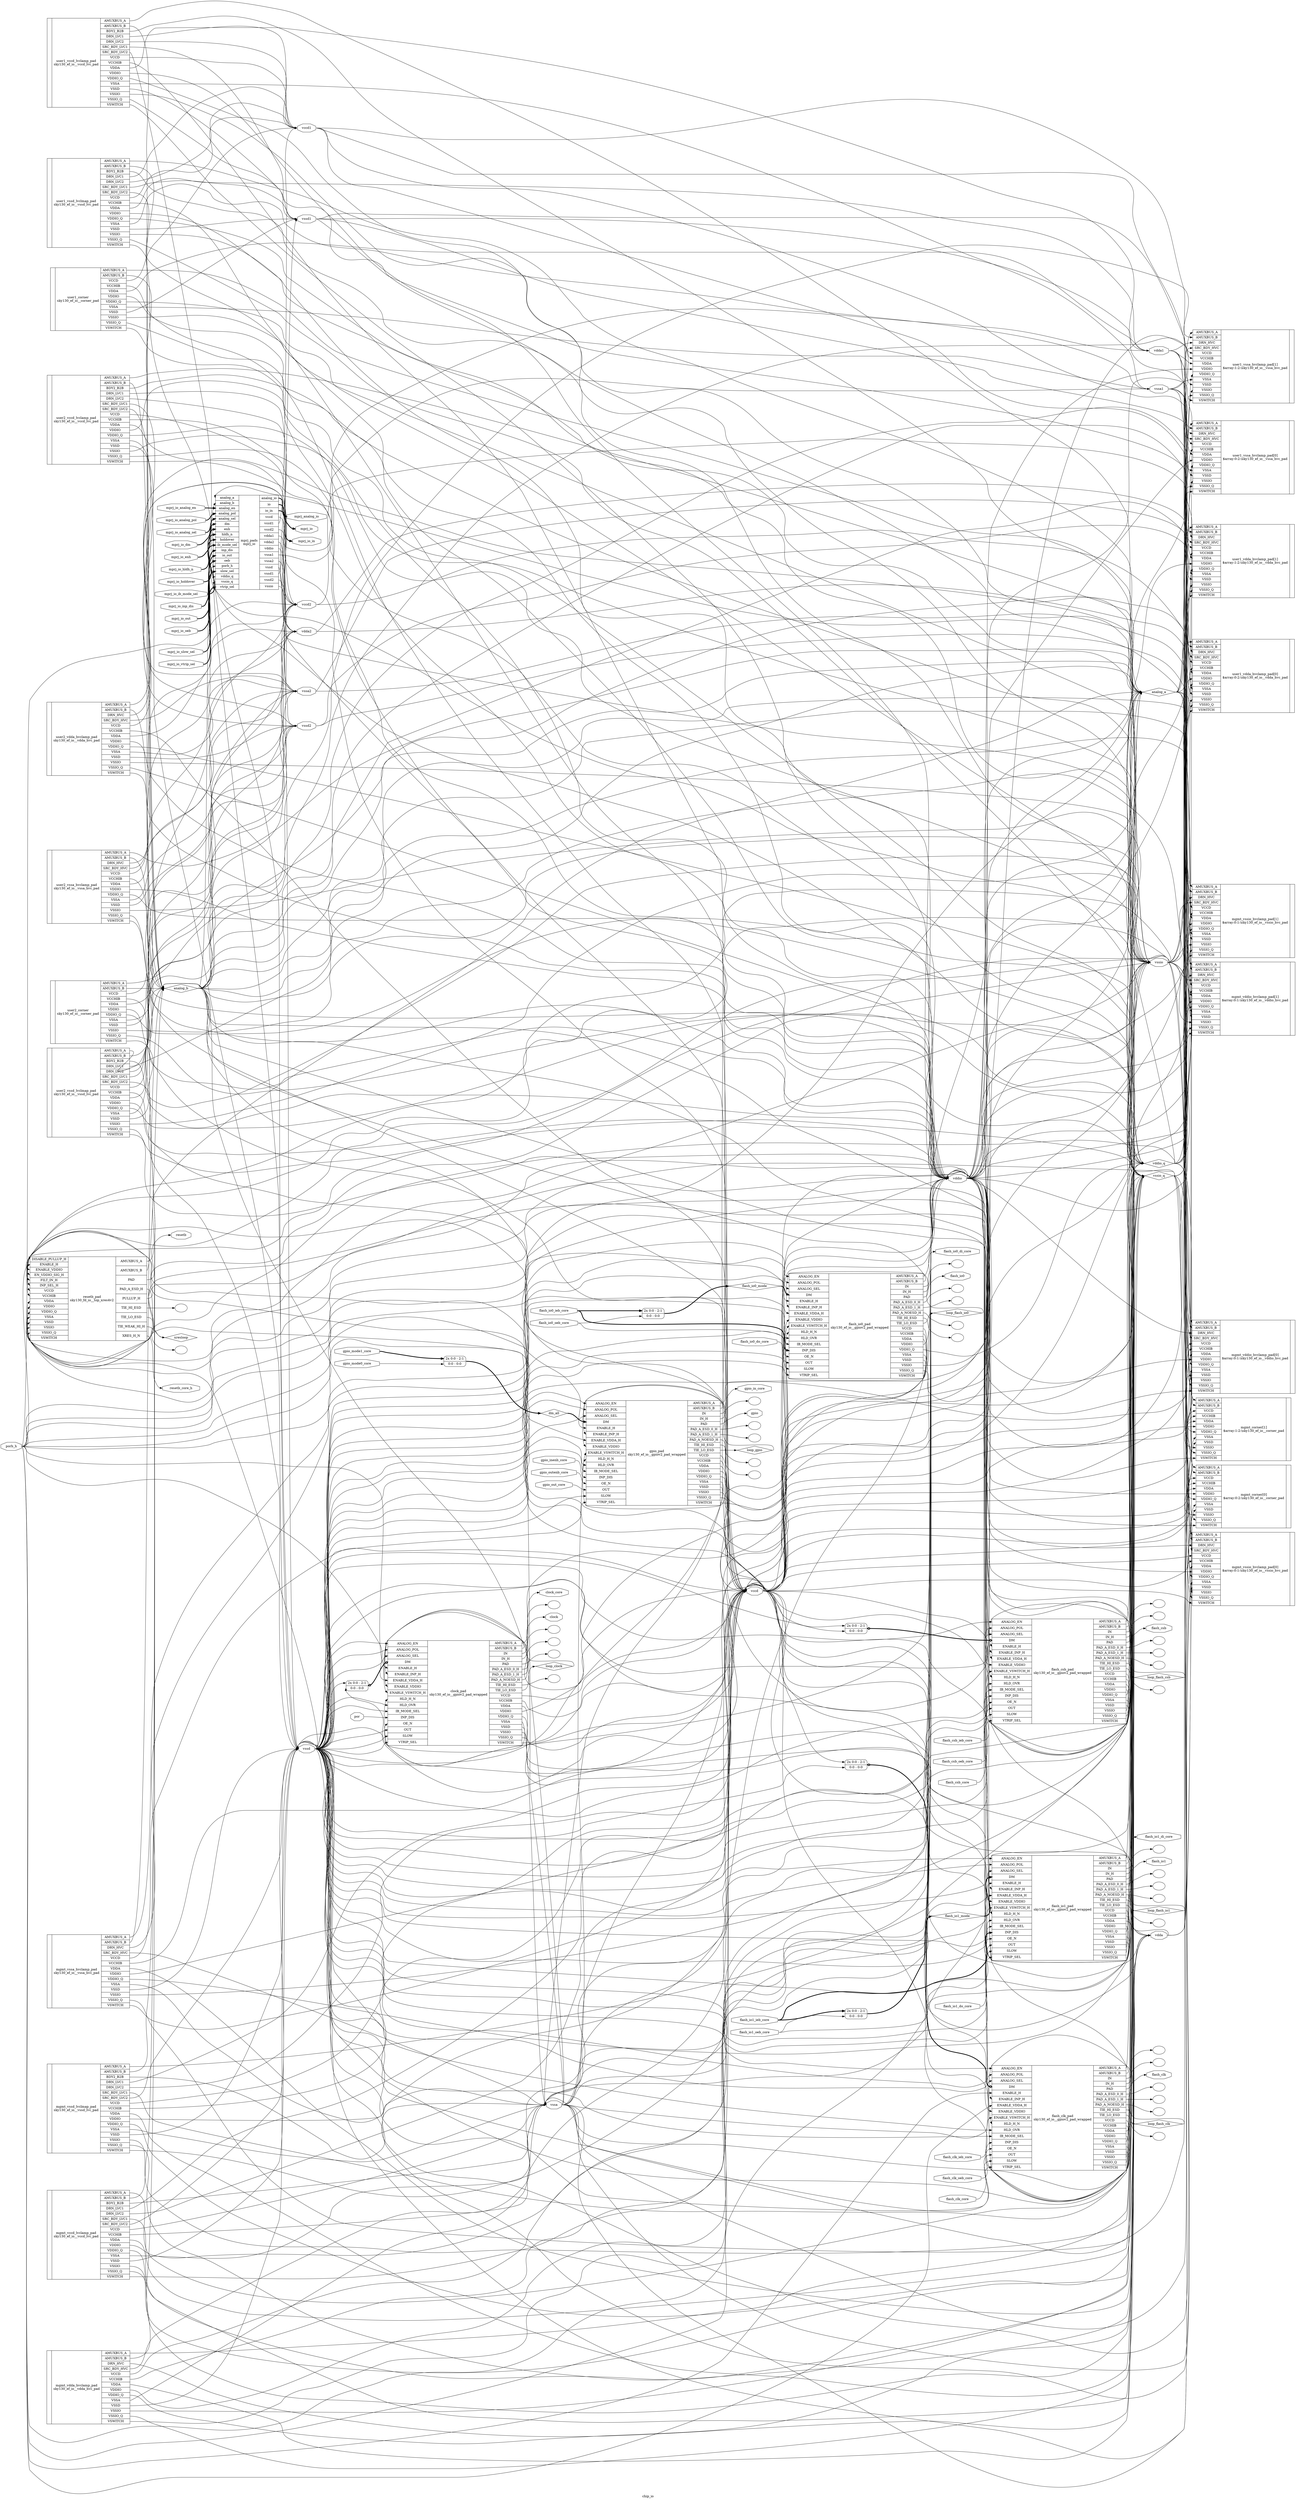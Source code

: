 digraph "chip_io" {
label="chip_io";
rankdir="LR";
remincross=true;
n1 [ shape=diamond, label="xresloop", color="black", fontcolor="black" ];
n2 [ shape=diamond, label="loop_flash_clk", color="black", fontcolor="black" ];
n3 [ shape=diamond, label="loop_flash_csb", color="black", fontcolor="black" ];
n4 [ shape=diamond, label="loop_flash_io1", color="black", fontcolor="black" ];
n5 [ shape=diamond, label="loop_flash_io0", color="black", fontcolor="black" ];
n6 [ shape=diamond, label="loop_gpio", color="black", fontcolor="black" ];
n7 [ shape=diamond, label="loop_clock", color="black", fontcolor="black" ];
n8 [ shape=diamond, label="flash_io1_mode", color="black", fontcolor="black" ];
n9 [ shape=diamond, label="flash_io0_mode", color="black", fontcolor="black" ];
n10 [ shape=diamond, label="dm_all", color="black", fontcolor="black" ];
n11 [ shape=diamond, label="vssio_q", color="black", fontcolor="black" ];
n12 [ shape=diamond, label="vddio_q", color="black", fontcolor="black" ];
n13 [ shape=diamond, label="analog_b", color="black", fontcolor="black" ];
n14 [ shape=diamond, label="analog_a", color="black", fontcolor="black" ];
n15 [ shape=octagon, label="mprj_analog_io", color="black", fontcolor="black" ];
n16 [ shape=octagon, label="mprj_io_in", color="black", fontcolor="black" ];
n17 [ shape=octagon, label="mprj_io_dm", color="black", fontcolor="black" ];
n18 [ shape=octagon, label="mprj_io_analog_pol", color="black", fontcolor="black" ];
n19 [ shape=octagon, label="mprj_io_analog_sel", color="black", fontcolor="black" ];
n20 [ shape=octagon, label="mprj_io_analog_en", color="black", fontcolor="black" ];
n21 [ shape=octagon, label="mprj_io_holdover", color="black", fontcolor="black" ];
n22 [ shape=octagon, label="mprj_io_slow_sel", color="black", fontcolor="black" ];
n23 [ shape=octagon, label="mprj_io_vtrip_sel", color="black", fontcolor="black" ];
n24 [ shape=octagon, label="mprj_io_ib_mode_sel", color="black", fontcolor="black" ];
n25 [ shape=octagon, label="mprj_io_inp_dis", color="black", fontcolor="black" ];
n26 [ shape=octagon, label="mprj_io_enh", color="black", fontcolor="black" ];
n27 [ shape=octagon, label="mprj_io_hldh_n", color="black", fontcolor="black" ];
n28 [ shape=octagon, label="mprj_io_oeb", color="black", fontcolor="black" ];
n29 [ shape=octagon, label="mprj_io_out", color="black", fontcolor="black" ];
n30 [ shape=octagon, label="mprj_io", color="black", fontcolor="black" ];
n31 [ shape=octagon, label="flash_io1_di_core", color="black", fontcolor="black" ];
n32 [ shape=octagon, label="flash_io0_di_core", color="black", fontcolor="black" ];
n33 [ shape=octagon, label="flash_io1_do_core", color="black", fontcolor="black" ];
n34 [ shape=octagon, label="flash_io0_do_core", color="black", fontcolor="black" ];
n35 [ shape=octagon, label="flash_io1_ieb_core", color="black", fontcolor="black" ];
n36 [ shape=octagon, label="flash_io0_ieb_core", color="black", fontcolor="black" ];
n37 [ shape=octagon, label="flash_clk_ieb_core", color="black", fontcolor="black" ];
n38 [ shape=octagon, label="flash_csb_ieb_core", color="black", fontcolor="black" ];
n39 [ shape=octagon, label="flash_io1_oeb_core", color="black", fontcolor="black" ];
n40 [ shape=octagon, label="flash_io0_oeb_core", color="black", fontcolor="black" ];
n41 [ shape=octagon, label="flash_clk_oeb_core", color="black", fontcolor="black" ];
n42 [ shape=octagon, label="flash_csb_oeb_core", color="black", fontcolor="black" ];
n43 [ shape=octagon, label="flash_clk_core", color="black", fontcolor="black" ];
n44 [ shape=octagon, label="flash_csb_core", color="black", fontcolor="black" ];
n45 [ shape=octagon, label="gpio_inenb_core", color="black", fontcolor="black" ];
n46 [ shape=octagon, label="gpio_outenb_core", color="black", fontcolor="black" ];
n47 [ shape=octagon, label="gpio_mode1_core", color="black", fontcolor="black" ];
n48 [ shape=octagon, label="gpio_mode0_core", color="black", fontcolor="black" ];
n49 [ shape=octagon, label="gpio_in_core", color="black", fontcolor="black" ];
n50 [ shape=octagon, label="gpio_out_core", color="black", fontcolor="black" ];
n51 [ shape=octagon, label="clock_core", color="black", fontcolor="black" ];
n52 [ shape=octagon, label="resetb_core_h", color="black", fontcolor="black" ];
n53 [ shape=octagon, label="por", color="black", fontcolor="black" ];
n54 [ shape=octagon, label="porb_h", color="black", fontcolor="black" ];
n55 [ shape=octagon, label="flash_io1", color="black", fontcolor="black" ];
n56 [ shape=octagon, label="flash_io0", color="black", fontcolor="black" ];
n57 [ shape=octagon, label="flash_clk", color="black", fontcolor="black" ];
n58 [ shape=octagon, label="flash_csb", color="black", fontcolor="black" ];
n59 [ shape=octagon, label="resetb", color="black", fontcolor="black" ];
n60 [ shape=octagon, label="clock", color="black", fontcolor="black" ];
n61 [ shape=octagon, label="gpio", color="black", fontcolor="black" ];
n62 [ shape=octagon, label="vssd2", color="black", fontcolor="black" ];
n63 [ shape=octagon, label="vssd1", color="black", fontcolor="black" ];
n64 [ shape=octagon, label="vccd2", color="black", fontcolor="black" ];
n65 [ shape=octagon, label="vccd1", color="black", fontcolor="black" ];
n66 [ shape=octagon, label="vssa2", color="black", fontcolor="black" ];
n67 [ shape=octagon, label="vssa1", color="black", fontcolor="black" ];
n68 [ shape=octagon, label="vdda2", color="black", fontcolor="black" ];
n69 [ shape=octagon, label="vdda1", color="black", fontcolor="black" ];
n70 [ shape=octagon, label="vssa", color="black", fontcolor="black" ];
n71 [ shape=octagon, label="vdda", color="black", fontcolor="black" ];
n72 [ shape=octagon, label="vssd", color="black", fontcolor="black" ];
n73 [ shape=octagon, label="vccd", color="black", fontcolor="black" ];
n74 [ shape=octagon, label="vssio", color="black", fontcolor="black" ];
n75 [ shape=octagon, label="vddio", color="black", fontcolor="black" ];
c88 [ shape=record, label="{{<p76> AMUXBUS_A|<p77> AMUXBUS_B|<p78> VCCD|<p79> VCCHIB|<p80> VDDA|<p81> VDDIO|<p82> VDDIO_Q|<p83> VSSA|<p84> VSSD|<p85> VSSIO|<p86> VSSIO_Q|<p87> VSWITCH}|mgmt_corner[1]\n$array:1:2:\\sky130_ef_io__corner_pad|{}}" ];
c89 [ shape=record, label="{{<p76> AMUXBUS_A|<p77> AMUXBUS_B|<p78> VCCD|<p79> VCCHIB|<p80> VDDA|<p81> VDDIO|<p82> VDDIO_Q|<p83> VSSA|<p84> VSSD|<p85> VSSIO|<p86> VSSIO_Q|<p87> VSWITCH}|mgmt_corner[0]\n$array:0:2:\\sky130_ef_io__corner_pad|{}}" ];
c92 [ shape=record, label="{{<p76> AMUXBUS_A|<p77> AMUXBUS_B|<p90> DRN_HVC|<p91> SRC_BDY_HVC|<p78> VCCD|<p79> VCCHIB|<p80> VDDA|<p81> VDDIO|<p82> VDDIO_Q|<p83> VSSA|<p84> VSSD|<p85> VSSIO|<p86> VSSIO_Q|<p87> VSWITCH}|user1_vssa_hvclamp_pad[1]\n$array:1:2:\\sky130_ef_io__vssa_hvc_pad|{}}" ];
c93 [ shape=record, label="{{<p76> AMUXBUS_A|<p77> AMUXBUS_B|<p90> DRN_HVC|<p91> SRC_BDY_HVC|<p78> VCCD|<p79> VCCHIB|<p80> VDDA|<p81> VDDIO|<p82> VDDIO_Q|<p83> VSSA|<p84> VSSD|<p85> VSSIO|<p86> VSSIO_Q|<p87> VSWITCH}|user1_vssa_hvclamp_pad[0]\n$array:0:2:\\sky130_ef_io__vssa_hvc_pad|{}}" ];
c94 [ shape=record, label="{{<p76> AMUXBUS_A|<p77> AMUXBUS_B|<p90> DRN_HVC|<p91> SRC_BDY_HVC|<p78> VCCD|<p79> VCCHIB|<p80> VDDA|<p81> VDDIO|<p82> VDDIO_Q|<p83> VSSA|<p84> VSSD|<p85> VSSIO|<p86> VSSIO_Q|<p87> VSWITCH}|user1_vdda_hvclamp_pad[1]\n$array:1:2:\\sky130_ef_io__vdda_hvc_pad|{}}" ];
c95 [ shape=record, label="{{<p76> AMUXBUS_A|<p77> AMUXBUS_B|<p90> DRN_HVC|<p91> SRC_BDY_HVC|<p78> VCCD|<p79> VCCHIB|<p80> VDDA|<p81> VDDIO|<p82> VDDIO_Q|<p83> VSSA|<p84> VSSD|<p85> VSSIO|<p86> VSSIO_Q|<p87> VSWITCH}|user1_vdda_hvclamp_pad[0]\n$array:0:2:\\sky130_ef_io__vdda_hvc_pad|{}}" ];
c96 [ shape=record, label="{{<p76> AMUXBUS_A|<p77> AMUXBUS_B|<p90> DRN_HVC|<p91> SRC_BDY_HVC|<p78> VCCD|<p79> VCCHIB|<p80> VDDA|<p81> VDDIO|<p82> VDDIO_Q|<p83> VSSA|<p84> VSSD|<p85> VSSIO|<p86> VSSIO_Q|<p87> VSWITCH}|mgmt_vssio_hvclamp_pad[1]\n$array:0:1:\\sky130_ef_io__vssio_hvc_pad|{}}" ];
c97 [ shape=record, label="{{<p76> AMUXBUS_A|<p77> AMUXBUS_B|<p90> DRN_HVC|<p91> SRC_BDY_HVC|<p78> VCCD|<p79> VCCHIB|<p80> VDDA|<p81> VDDIO|<p82> VDDIO_Q|<p83> VSSA|<p84> VSSD|<p85> VSSIO|<p86> VSSIO_Q|<p87> VSWITCH}|mgmt_vssio_hvclamp_pad[0]\n$array:0:1:\\sky130_ef_io__vssio_hvc_pad|{}}" ];
c98 [ shape=record, label="{{<p76> AMUXBUS_A|<p77> AMUXBUS_B|<p90> DRN_HVC|<p91> SRC_BDY_HVC|<p78> VCCD|<p79> VCCHIB|<p80> VDDA|<p81> VDDIO|<p82> VDDIO_Q|<p83> VSSA|<p84> VSSD|<p85> VSSIO|<p86> VSSIO_Q|<p87> VSWITCH}|mgmt_vddio_hvclamp_pad[1]\n$array:0:1:\\sky130_ef_io__vddio_hvc_pad|{}}" ];
c99 [ shape=record, label="{{<p76> AMUXBUS_A|<p77> AMUXBUS_B|<p90> DRN_HVC|<p91> SRC_BDY_HVC|<p78> VCCD|<p79> VCCHIB|<p80> VDDA|<p81> VDDIO|<p82> VDDIO_Q|<p83> VSSA|<p84> VSSD|<p85> VSSIO|<p86> VSSIO_Q|<p87> VSWITCH}|mgmt_vddio_hvclamp_pad[0]\n$array:0:1:\\sky130_ef_io__vddio_hvc_pad|{}}" ];
c116 [ shape=record, label="{{<p14> analog_a|<p13> analog_b|<p100> analog_en|<p101> analog_pol|<p102> analog_sel|<p103> dm|<p104> enh|<p105> hldh_n|<p106> holdover|<p107> ib_mode_sel|<p108> inp_dis|<p109> io_out|<p110> oeb|<p54> porb_h|<p111> slow_sel|<p12> vddio_q|<p11> vssio_q|<p112> vtrip_sel}|mprj_pads\nmprj_io|{<p113> analog_io|<p114> io|<p115> io_in|<p73> vccd|<p65> vccd1|<p64> vccd2|<p69> vdda1|<p68> vdda2|<p75> vddio|<p67> vssa1|<p66> vssa2|<p72> vssd|<p63> vssd1|<p62> vssd2|<p74> vssio}}" ];
c117 [ shape=record, label="{{}|user2_corner\nsky130_ef_io__corner_pad|{<p76> AMUXBUS_A|<p77> AMUXBUS_B|<p78> VCCD|<p79> VCCHIB|<p80> VDDA|<p81> VDDIO|<p82> VDDIO_Q|<p83> VSSA|<p84> VSSD|<p85> VSSIO|<p86> VSSIO_Q|<p87> VSWITCH}}" ];
c118 [ shape=record, label="{{}|user1_corner\nsky130_ef_io__corner_pad|{<p76> AMUXBUS_A|<p77> AMUXBUS_B|<p78> VCCD|<p79> VCCHIB|<p80> VDDA|<p81> VDDIO|<p82> VDDIO_Q|<p83> VSSA|<p84> VSSD|<p85> VSSIO|<p86> VSSIO_Q|<p87> VSWITCH}}" ];
v0 [ label="" ];
v1 [ label="" ];
c132 [ shape=record, label="{{<p119> DISABLE_PULLUP_H|<p120> ENABLE_H|<p121> ENABLE_VDDIO|<p122> EN_VDDIO_SIG_H|<p123> FILT_IN_H|<p124> INP_SEL_H|<p78> VCCD|<p79> VCCHIB|<p80> VDDA|<p81> VDDIO|<p82> VDDIO_Q|<p83> VSSA|<p84> VSSD|<p85> VSSIO|<p86> VSSIO_Q|<p87> VSWITCH}|resetb_pad\nsky130_fd_io__top_xres4v2|{<p76> AMUXBUS_A|<p77> AMUXBUS_B|<p125> PAD|<p126> PAD_A_ESD_H|<p127> PULLUP_H|<p128> TIE_HI_ESD|<p129> TIE_LO_ESD|<p130> TIE_WEAK_HI_H|<p131> XRES_H_N}}" ];
v2 [ label="" ];
v3 [ label="" ];
v4 [ label="" ];
v5 [ label="" ];
v6 [ label="" ];
v7 [ label="" ];
c153 [ shape=record, label="{{<p133> ANALOG_EN|<p134> ANALOG_POL|<p135> ANALOG_SEL|<p136> DM|<p120> ENABLE_H|<p137> ENABLE_INP_H|<p138> ENABLE_VDDA_H|<p121> ENABLE_VDDIO|<p139> ENABLE_VSWITCH_H|<p140> HLD_H_N|<p141> HLD_OVR|<p142> IB_MODE_SEL|<p143> INP_DIS|<p144> OE_N|<p145> OUT|<p146> SLOW|<p147> VTRIP_SEL}|flash_clk_pad\nsky130_ef_io__gpiov2_pad_wrapped|{<p76> AMUXBUS_A|<p77> AMUXBUS_B|<p148> IN|<p149> IN_H|<p125> PAD|<p150> PAD_A_ESD_0_H|<p151> PAD_A_ESD_1_H|<p152> PAD_A_NOESD_H|<p128> TIE_HI_ESD|<p129> TIE_LO_ESD|<p78> VCCD|<p79> VCCHIB|<p80> VDDA|<p81> VDDIO|<p82> VDDIO_Q|<p83> VSSA|<p84> VSSD|<p85> VSSIO|<p86> VSSIO_Q|<p87> VSWITCH}}" ];
x8 [ shape=record, style=rounded, label="<s2> 2x 0:0 - 2:1 |<s0> 0:0 - 0:0 " ];
x8:e -> c153:p136:w [arrowhead=odiamond, arrowtail=odiamond, dir=both, color="black", style="setlinewidth(3)", label=""];
v9 [ label="" ];
v10 [ label="" ];
v11 [ label="" ];
v12 [ label="" ];
v13 [ label="" ];
v14 [ label="" ];
c154 [ shape=record, label="{{<p133> ANALOG_EN|<p134> ANALOG_POL|<p135> ANALOG_SEL|<p136> DM|<p120> ENABLE_H|<p137> ENABLE_INP_H|<p138> ENABLE_VDDA_H|<p121> ENABLE_VDDIO|<p139> ENABLE_VSWITCH_H|<p140> HLD_H_N|<p141> HLD_OVR|<p142> IB_MODE_SEL|<p143> INP_DIS|<p144> OE_N|<p145> OUT|<p146> SLOW|<p147> VTRIP_SEL}|flash_csb_pad\nsky130_ef_io__gpiov2_pad_wrapped|{<p76> AMUXBUS_A|<p77> AMUXBUS_B|<p148> IN|<p149> IN_H|<p125> PAD|<p150> PAD_A_ESD_0_H|<p151> PAD_A_ESD_1_H|<p152> PAD_A_NOESD_H|<p128> TIE_HI_ESD|<p129> TIE_LO_ESD|<p78> VCCD|<p79> VCCHIB|<p80> VDDA|<p81> VDDIO|<p82> VDDIO_Q|<p83> VSSA|<p84> VSSD|<p85> VSSIO|<p86> VSSIO_Q|<p87> VSWITCH}}" ];
x15 [ shape=record, style=rounded, label="<s2> 2x 0:0 - 2:1 |<s0> 0:0 - 0:0 " ];
x15:e -> c154:p136:w [arrowhead=odiamond, arrowtail=odiamond, dir=both, color="black", style="setlinewidth(3)", label=""];
v16 [ label="" ];
v17 [ label="" ];
v18 [ label="" ];
v19 [ label="" ];
v20 [ label="" ];
c155 [ shape=record, label="{{<p133> ANALOG_EN|<p134> ANALOG_POL|<p135> ANALOG_SEL|<p136> DM|<p120> ENABLE_H|<p137> ENABLE_INP_H|<p138> ENABLE_VDDA_H|<p121> ENABLE_VDDIO|<p139> ENABLE_VSWITCH_H|<p140> HLD_H_N|<p141> HLD_OVR|<p142> IB_MODE_SEL|<p143> INP_DIS|<p144> OE_N|<p145> OUT|<p146> SLOW|<p147> VTRIP_SEL}|flash_io1_pad\nsky130_ef_io__gpiov2_pad_wrapped|{<p76> AMUXBUS_A|<p77> AMUXBUS_B|<p148> IN|<p149> IN_H|<p125> PAD|<p150> PAD_A_ESD_0_H|<p151> PAD_A_ESD_1_H|<p152> PAD_A_NOESD_H|<p128> TIE_HI_ESD|<p129> TIE_LO_ESD|<p78> VCCD|<p79> VCCHIB|<p80> VDDA|<p81> VDDIO|<p82> VDDIO_Q|<p83> VSSA|<p84> VSSD|<p85> VSSIO|<p86> VSSIO_Q|<p87> VSWITCH}}" ];
v21 [ label="" ];
v22 [ label="" ];
v23 [ label="" ];
v24 [ label="" ];
v25 [ label="" ];
c156 [ shape=record, label="{{<p133> ANALOG_EN|<p134> ANALOG_POL|<p135> ANALOG_SEL|<p136> DM|<p120> ENABLE_H|<p137> ENABLE_INP_H|<p138> ENABLE_VDDA_H|<p121> ENABLE_VDDIO|<p139> ENABLE_VSWITCH_H|<p140> HLD_H_N|<p141> HLD_OVR|<p142> IB_MODE_SEL|<p143> INP_DIS|<p144> OE_N|<p145> OUT|<p146> SLOW|<p147> VTRIP_SEL}|flash_io0_pad\nsky130_ef_io__gpiov2_pad_wrapped|{<p76> AMUXBUS_A|<p77> AMUXBUS_B|<p148> IN|<p149> IN_H|<p125> PAD|<p150> PAD_A_ESD_0_H|<p151> PAD_A_ESD_1_H|<p152> PAD_A_NOESD_H|<p128> TIE_HI_ESD|<p129> TIE_LO_ESD|<p78> VCCD|<p79> VCCHIB|<p80> VDDA|<p81> VDDIO|<p82> VDDIO_Q|<p83> VSSA|<p84> VSSD|<p85> VSSIO|<p86> VSSIO_Q|<p87> VSWITCH}}" ];
v26 [ label="" ];
v27 [ label="" ];
v28 [ label="" ];
v29 [ label="" ];
v30 [ label="" ];
c157 [ shape=record, label="{{<p133> ANALOG_EN|<p134> ANALOG_POL|<p135> ANALOG_SEL|<p136> DM|<p120> ENABLE_H|<p137> ENABLE_INP_H|<p138> ENABLE_VDDA_H|<p121> ENABLE_VDDIO|<p139> ENABLE_VSWITCH_H|<p140> HLD_H_N|<p141> HLD_OVR|<p142> IB_MODE_SEL|<p143> INP_DIS|<p144> OE_N|<p145> OUT|<p146> SLOW|<p147> VTRIP_SEL}|gpio_pad\nsky130_ef_io__gpiov2_pad_wrapped|{<p76> AMUXBUS_A|<p77> AMUXBUS_B|<p148> IN|<p149> IN_H|<p125> PAD|<p150> PAD_A_ESD_0_H|<p151> PAD_A_ESD_1_H|<p152> PAD_A_NOESD_H|<p128> TIE_HI_ESD|<p129> TIE_LO_ESD|<p78> VCCD|<p79> VCCHIB|<p80> VDDA|<p81> VDDIO|<p82> VDDIO_Q|<p83> VSSA|<p84> VSSD|<p85> VSSIO|<p86> VSSIO_Q|<p87> VSWITCH}}" ];
v31 [ label="" ];
v32 [ label="" ];
v33 [ label="" ];
v34 [ label="" ];
v35 [ label="" ];
c158 [ shape=record, label="{{<p133> ANALOG_EN|<p134> ANALOG_POL|<p135> ANALOG_SEL|<p136> DM|<p120> ENABLE_H|<p137> ENABLE_INP_H|<p138> ENABLE_VDDA_H|<p121> ENABLE_VDDIO|<p139> ENABLE_VSWITCH_H|<p140> HLD_H_N|<p141> HLD_OVR|<p142> IB_MODE_SEL|<p143> INP_DIS|<p144> OE_N|<p145> OUT|<p146> SLOW|<p147> VTRIP_SEL}|clock_pad\nsky130_ef_io__gpiov2_pad_wrapped|{<p76> AMUXBUS_A|<p77> AMUXBUS_B|<p148> IN|<p149> IN_H|<p125> PAD|<p150> PAD_A_ESD_0_H|<p151> PAD_A_ESD_1_H|<p152> PAD_A_NOESD_H|<p128> TIE_HI_ESD|<p129> TIE_LO_ESD|<p78> VCCD|<p79> VCCHIB|<p80> VDDA|<p81> VDDIO|<p82> VDDIO_Q|<p83> VSSA|<p84> VSSD|<p85> VSSIO|<p86> VSSIO_Q|<p87> VSWITCH}}" ];
x36 [ shape=record, style=rounded, label="<s2> 2x 0:0 - 2:1 |<s0> 0:0 - 0:0 " ];
x36:e -> c158:p136:w [arrowhead=odiamond, arrowtail=odiamond, dir=both, color="black", style="setlinewidth(3)", label=""];
c164 [ shape=record, label="{{}|user2_vssd_lvclmap_pad\nsky130_ef_io__vssd_lvc_pad|{<p76> AMUXBUS_A|<p77> AMUXBUS_B|<p159> BDY2_B2B|<p160> DRN_LVC1|<p161> DRN_LVC2|<p162> SRC_BDY_LVC1|<p163> SRC_BDY_LVC2|<p78> VCCD|<p79> VCCHIB|<p80> VDDA|<p81> VDDIO|<p82> VDDIO_Q|<p83> VSSA|<p84> VSSD|<p85> VSSIO|<p86> VSSIO_Q|<p87> VSWITCH}}" ];
c165 [ shape=record, label="{{}|user2_vssa_hvclamp_pad\nsky130_ef_io__vssa_hvc_pad|{<p76> AMUXBUS_A|<p77> AMUXBUS_B|<p90> DRN_HVC|<p91> SRC_BDY_HVC|<p78> VCCD|<p79> VCCHIB|<p80> VDDA|<p81> VDDIO|<p82> VDDIO_Q|<p83> VSSA|<p84> VSSD|<p85> VSSIO|<p86> VSSIO_Q|<p87> VSWITCH}}" ];
c166 [ shape=record, label="{{}|user2_vccd_lvclamp_pad\nsky130_ef_io__vccd_lvc_pad|{<p76> AMUXBUS_A|<p77> AMUXBUS_B|<p159> BDY2_B2B|<p160> DRN_LVC1|<p161> DRN_LVC2|<p162> SRC_BDY_LVC1|<p163> SRC_BDY_LVC2|<p78> VCCD|<p79> VCCHIB|<p80> VDDA|<p81> VDDIO|<p82> VDDIO_Q|<p83> VSSA|<p84> VSSD|<p85> VSSIO|<p86> VSSIO_Q|<p87> VSWITCH}}" ];
c167 [ shape=record, label="{{}|user2_vdda_hvclamp_pad\nsky130_ef_io__vdda_hvc_pad|{<p76> AMUXBUS_A|<p77> AMUXBUS_B|<p90> DRN_HVC|<p91> SRC_BDY_HVC|<p78> VCCD|<p79> VCCHIB|<p80> VDDA|<p81> VDDIO|<p82> VDDIO_Q|<p83> VSSA|<p84> VSSD|<p85> VSSIO|<p86> VSSIO_Q|<p87> VSWITCH}}" ];
c168 [ shape=record, label="{{}|user1_vssd_lvclmap_pad\nsky130_ef_io__vssd_lvc_pad|{<p76> AMUXBUS_A|<p77> AMUXBUS_B|<p159> BDY2_B2B|<p160> DRN_LVC1|<p161> DRN_LVC2|<p162> SRC_BDY_LVC1|<p163> SRC_BDY_LVC2|<p78> VCCD|<p79> VCCHIB|<p80> VDDA|<p81> VDDIO|<p82> VDDIO_Q|<p83> VSSA|<p84> VSSD|<p85> VSSIO|<p86> VSSIO_Q|<p87> VSWITCH}}" ];
c169 [ shape=record, label="{{}|user1_vccd_lvclamp_pad\nsky130_ef_io__vccd_lvc_pad|{<p76> AMUXBUS_A|<p77> AMUXBUS_B|<p159> BDY2_B2B|<p160> DRN_LVC1|<p161> DRN_LVC2|<p162> SRC_BDY_LVC1|<p163> SRC_BDY_LVC2|<p78> VCCD|<p79> VCCHIB|<p80> VDDA|<p81> VDDIO|<p82> VDDIO_Q|<p83> VSSA|<p84> VSSD|<p85> VSSIO|<p86> VSSIO_Q|<p87> VSWITCH}}" ];
c170 [ shape=record, label="{{}|mgmt_vssd_lvclmap_pad\nsky130_ef_io__vssd_lvc_pad|{<p76> AMUXBUS_A|<p77> AMUXBUS_B|<p159> BDY2_B2B|<p160> DRN_LVC1|<p161> DRN_LVC2|<p162> SRC_BDY_LVC1|<p163> SRC_BDY_LVC2|<p78> VCCD|<p79> VCCHIB|<p80> VDDA|<p81> VDDIO|<p82> VDDIO_Q|<p83> VSSA|<p84> VSSD|<p85> VSSIO|<p86> VSSIO_Q|<p87> VSWITCH}}" ];
c171 [ shape=record, label="{{}|mgmt_vssa_hvclamp_pad\nsky130_ef_io__vssa_hvc_pad|{<p76> AMUXBUS_A|<p77> AMUXBUS_B|<p90> DRN_HVC|<p91> SRC_BDY_HVC|<p78> VCCD|<p79> VCCHIB|<p80> VDDA|<p81> VDDIO|<p82> VDDIO_Q|<p83> VSSA|<p84> VSSD|<p85> VSSIO|<p86> VSSIO_Q|<p87> VSWITCH}}" ];
c172 [ shape=record, label="{{}|mgmt_vccd_lvclamp_pad\nsky130_ef_io__vccd_lvc_pad|{<p76> AMUXBUS_A|<p77> AMUXBUS_B|<p159> BDY2_B2B|<p160> DRN_LVC1|<p161> DRN_LVC2|<p162> SRC_BDY_LVC1|<p163> SRC_BDY_LVC2|<p78> VCCD|<p79> VCCHIB|<p80> VDDA|<p81> VDDIO|<p82> VDDIO_Q|<p83> VSSA|<p84> VSSD|<p85> VSSIO|<p86> VSSIO_Q|<p87> VSWITCH}}" ];
c173 [ shape=record, label="{{}|mgmt_vdda_hvclamp_pad\nsky130_ef_io__vdda_hvc_pad|{<p76> AMUXBUS_A|<p77> AMUXBUS_B|<p90> DRN_HVC|<p91> SRC_BDY_HVC|<p78> VCCD|<p79> VCCHIB|<p80> VDDA|<p81> VDDIO|<p82> VDDIO_Q|<p83> VSSA|<p84> VSSD|<p85> VSSIO|<p86> VSSIO_Q|<p87> VSWITCH}}" ];
x37 [ shape=record, style=rounded, label="<s2> 2x 0:0 - 2:1 |<s0> 0:0 - 0:0 " ];
x38 [ shape=record, style=rounded, label="<s2> 2x 0:0 - 2:1 |<s0> 0:0 - 0:0 " ];
x39 [ shape=record, style=rounded, label="<s2> 2x 0:0 - 2:1 |<s0> 0:0 - 0:0 " ];
c132:p126:e -> n1:w [color="black", label=""];
c132:p130:e -> n1:w [color="black", label=""];
x37:e -> n10:w [color="black", style="setlinewidth(3)", label=""];
n10:e -> c157:p136:w [color="black", style="setlinewidth(3)", label=""];
c117:p86:e -> n11:w [color="black", label=""];
c118:p86:e -> n11:w [color="black", label=""];
c153:p86:e -> n11:w [color="black", label=""];
c154:p86:e -> n11:w [color="black", label=""];
c155:p86:e -> n11:w [color="black", label=""];
c156:p86:e -> n11:w [color="black", label=""];
c157:p86:e -> n11:w [color="black", label=""];
c158:p86:e -> n11:w [color="black", label=""];
c164:p86:e -> n11:w [color="black", label=""];
c165:p86:e -> n11:w [color="black", label=""];
c166:p86:e -> n11:w [color="black", label=""];
c167:p86:e -> n11:w [color="black", label=""];
c168:p86:e -> n11:w [color="black", label=""];
c169:p86:e -> n11:w [color="black", label=""];
c170:p86:e -> n11:w [color="black", label=""];
c171:p86:e -> n11:w [color="black", label=""];
c172:p86:e -> n11:w [color="black", label=""];
c173:p86:e -> n11:w [color="black", label=""];
n11:e -> c116:p11:w [color="black", label=""];
n11:e -> c132:p86:w [color="black", label=""];
n11:e -> c88:p86:w [color="black", label=""];
n11:e -> c89:p86:w [color="black", label=""];
n11:e -> c92:p86:w [color="black", label=""];
n11:e -> c93:p86:w [color="black", label=""];
n11:e -> c94:p86:w [color="black", label=""];
n11:e -> c95:p86:w [color="black", label=""];
n11:e -> c96:p86:w [color="black", label=""];
n11:e -> c97:p86:w [color="black", label=""];
n11:e -> c98:p86:w [color="black", label=""];
n11:e -> c99:p86:w [color="black", label=""];
c117:p82:e -> n12:w [color="black", label=""];
c118:p82:e -> n12:w [color="black", label=""];
c153:p82:e -> n12:w [color="black", label=""];
c154:p82:e -> n12:w [color="black", label=""];
c155:p82:e -> n12:w [color="black", label=""];
c156:p82:e -> n12:w [color="black", label=""];
c157:p82:e -> n12:w [color="black", label=""];
c158:p82:e -> n12:w [color="black", label=""];
c164:p82:e -> n12:w [color="black", label=""];
c165:p82:e -> n12:w [color="black", label=""];
c166:p82:e -> n12:w [color="black", label=""];
c167:p82:e -> n12:w [color="black", label=""];
c168:p82:e -> n12:w [color="black", label=""];
c169:p82:e -> n12:w [color="black", label=""];
c170:p82:e -> n12:w [color="black", label=""];
c171:p82:e -> n12:w [color="black", label=""];
c172:p82:e -> n12:w [color="black", label=""];
c173:p82:e -> n12:w [color="black", label=""];
n12:e -> c116:p12:w [color="black", label=""];
n12:e -> c132:p82:w [color="black", label=""];
n12:e -> c88:p82:w [color="black", label=""];
n12:e -> c89:p82:w [color="black", label=""];
n12:e -> c92:p82:w [color="black", label=""];
n12:e -> c93:p82:w [color="black", label=""];
n12:e -> c94:p82:w [color="black", label=""];
n12:e -> c95:p82:w [color="black", label=""];
n12:e -> c96:p82:w [color="black", label=""];
n12:e -> c97:p82:w [color="black", label=""];
n12:e -> c98:p82:w [color="black", label=""];
n12:e -> c99:p82:w [color="black", label=""];
c117:p77:e -> n13:w [color="black", label=""];
c118:p77:e -> n13:w [color="black", label=""];
c132:p77:e -> n13:w [color="black", label=""];
c153:p77:e -> n13:w [color="black", label=""];
c154:p77:e -> n13:w [color="black", label=""];
c155:p77:e -> n13:w [color="black", label=""];
c156:p77:e -> n13:w [color="black", label=""];
c157:p77:e -> n13:w [color="black", label=""];
c158:p77:e -> n13:w [color="black", label=""];
c164:p77:e -> n13:w [color="black", label=""];
c165:p77:e -> n13:w [color="black", label=""];
c166:p77:e -> n13:w [color="black", label=""];
c167:p77:e -> n13:w [color="black", label=""];
c168:p77:e -> n13:w [color="black", label=""];
c169:p77:e -> n13:w [color="black", label=""];
c170:p77:e -> n13:w [color="black", label=""];
c171:p77:e -> n13:w [color="black", label=""];
c172:p77:e -> n13:w [color="black", label=""];
c173:p77:e -> n13:w [color="black", label=""];
n13:e -> c116:p13:w [color="black", label=""];
n13:e -> c88:p77:w [color="black", label=""];
n13:e -> c89:p77:w [color="black", label=""];
n13:e -> c92:p77:w [color="black", label=""];
n13:e -> c93:p77:w [color="black", label=""];
n13:e -> c94:p77:w [color="black", label=""];
n13:e -> c95:p77:w [color="black", label=""];
n13:e -> c96:p77:w [color="black", label=""];
n13:e -> c97:p77:w [color="black", label=""];
n13:e -> c98:p77:w [color="black", label=""];
n13:e -> c99:p77:w [color="black", label=""];
c117:p76:e -> n14:w [color="black", label=""];
c118:p76:e -> n14:w [color="black", label=""];
c132:p76:e -> n14:w [color="black", label=""];
c153:p76:e -> n14:w [color="black", label=""];
c154:p76:e -> n14:w [color="black", label=""];
c155:p76:e -> n14:w [color="black", label=""];
c156:p76:e -> n14:w [color="black", label=""];
c157:p76:e -> n14:w [color="black", label=""];
c158:p76:e -> n14:w [color="black", label=""];
c164:p76:e -> n14:w [color="black", label=""];
c165:p76:e -> n14:w [color="black", label=""];
c166:p76:e -> n14:w [color="black", label=""];
c167:p76:e -> n14:w [color="black", label=""];
c168:p76:e -> n14:w [color="black", label=""];
c169:p76:e -> n14:w [color="black", label=""];
c170:p76:e -> n14:w [color="black", label=""];
c171:p76:e -> n14:w [color="black", label=""];
c172:p76:e -> n14:w [color="black", label=""];
c173:p76:e -> n14:w [color="black", label=""];
n14:e -> c116:p14:w [color="black", label=""];
n14:e -> c88:p76:w [color="black", label=""];
n14:e -> c89:p76:w [color="black", label=""];
n14:e -> c92:p76:w [color="black", label=""];
n14:e -> c93:p76:w [color="black", label=""];
n14:e -> c94:p76:w [color="black", label=""];
n14:e -> c95:p76:w [color="black", label=""];
n14:e -> c96:p76:w [color="black", label=""];
n14:e -> c97:p76:w [color="black", label=""];
n14:e -> c98:p76:w [color="black", label=""];
n14:e -> c99:p76:w [color="black", label=""];
c116:p113:e -> n15:w [color="black", style="setlinewidth(3)", label=""];
c116:p115:e -> n16:w [color="black", style="setlinewidth(3)", label=""];
n17:e -> c116:p103:w [color="black", style="setlinewidth(3)", label=""];
n18:e -> c116:p101:w [color="black", style="setlinewidth(3)", label=""];
n19:e -> c116:p102:w [color="black", style="setlinewidth(3)", label=""];
c153:p129:e -> n2:w [color="black", label=""];
n2:e -> c153:p137:w [color="black", label=""];
n20:e -> c116:p100:w [color="black", style="setlinewidth(3)", label=""];
n21:e -> c116:p106:w [color="black", style="setlinewidth(3)", label=""];
n22:e -> c116:p111:w [color="black", style="setlinewidth(3)", label=""];
n23:e -> c116:p112:w [color="black", style="setlinewidth(3)", label=""];
n24:e -> c116:p107:w [color="black", style="setlinewidth(3)", label=""];
n25:e -> c116:p108:w [color="black", style="setlinewidth(3)", label=""];
n26:e -> c116:p104:w [color="black", style="setlinewidth(3)", label=""];
n27:e -> c116:p105:w [color="black", style="setlinewidth(3)", label=""];
n28:e -> c116:p110:w [color="black", style="setlinewidth(3)", label=""];
n29:e -> c116:p109:w [color="black", style="setlinewidth(3)", label=""];
c154:p129:e -> n3:w [color="black", label=""];
n3:e -> c154:p137:w [color="black", label=""];
c116:p114:e -> n30:w [color="black", style="setlinewidth(3)", label=""];
c155:p148:e -> n31:w [color="black", label=""];
c156:p148:e -> n32:w [color="black", label=""];
n33:e -> c155:p145:w [color="black", label=""];
n34:e -> c156:p145:w [color="black", label=""];
n35:e -> c155:p143:w [color="black", style="setlinewidth(3)", label=""];
n35:e -> x39:s2:w [color="black", style="setlinewidth(3)", label=""];
n36:e -> c156:p143:w [color="black", style="setlinewidth(3)", label=""];
n36:e -> x38:s2:w [color="black", style="setlinewidth(3)", label=""];
n37:e -> c153:p143:w [color="black", label=""];
n38:e -> c154:p143:w [color="black", label=""];
n39:e -> c155:p144:w [color="black", label=""];
n39:e -> x39:s0:w [color="black", label=""];
c155:p129:e -> n4:w [color="black", label=""];
n4:e -> c155:p137:w [color="black", label=""];
n40:e -> c156:p144:w [color="black", label=""];
n40:e -> x38:s0:w [color="black", label=""];
n41:e -> c153:p144:w [color="black", label=""];
n42:e -> c154:p144:w [color="black", label=""];
n43:e -> c153:p145:w [color="black", label=""];
n44:e -> c154:p145:w [color="black", label=""];
n45:e -> c157:p143:w [color="black", label=""];
n46:e -> c157:p144:w [color="black", label=""];
n47:e -> x37:s2:w [color="black", style="setlinewidth(3)", label=""];
n48:e -> x37:s0:w [color="black", label=""];
c157:p148:e -> n49:w [color="black", label=""];
c156:p129:e -> n5:w [color="black", label=""];
n5:e -> c156:p137:w [color="black", label=""];
n50:e -> c157:p145:w [color="black", label=""];
c158:p148:e -> n51:w [color="black", label=""];
c132:p131:e -> n52:w [color="black", label=""];
n53:e -> c158:p143:w [color="black", label=""];
n54:e -> c116:p54:w [color="black", label=""];
n54:e -> c132:p120:w [color="black", label=""];
n54:e -> c153:p120:w [color="black", label=""];
n54:e -> c153:p138:w [color="black", label=""];
n54:e -> c154:p120:w [color="black", label=""];
n54:e -> c154:p138:w [color="black", label=""];
n54:e -> c155:p120:w [color="black", label=""];
n54:e -> c155:p138:w [color="black", label=""];
n54:e -> c156:p120:w [color="black", label=""];
n54:e -> c156:p138:w [color="black", label=""];
n54:e -> c157:p120:w [color="black", label=""];
n54:e -> c157:p138:w [color="black", label=""];
n54:e -> c158:p120:w [color="black", label=""];
n54:e -> c158:p138:w [color="black", label=""];
c155:p125:e -> n55:w [color="black", label=""];
c156:p125:e -> n56:w [color="black", label=""];
c153:p125:e -> n57:w [color="black", label=""];
c154:p125:e -> n58:w [color="black", label=""];
c132:p125:e -> n59:w [color="black", label=""];
c157:p129:e -> n6:w [color="black", label=""];
n6:e -> c157:p137:w [color="black", label=""];
c158:p125:e -> n60:w [color="black", label=""];
c157:p125:e -> n61:w [color="black", label=""];
c116:p62:e -> n62:w [color="black", label=""];
c117:p84:e -> n62:w [color="black", label=""];
c164:p162:e -> n62:w [color="black", label=""];
c164:p84:e -> n62:w [color="black", label=""];
c165:p84:e -> n62:w [color="black", label=""];
c166:p162:e -> n62:w [color="black", label=""];
c166:p84:e -> n62:w [color="black", label=""];
c167:p84:e -> n62:w [color="black", label=""];
n62:e -> c96:p84:w [color="black", label=""];
n62:e -> c98:p84:w [color="black", label=""];
c116:p63:e -> n63:w [color="black", label=""];
c118:p84:e -> n63:w [color="black", label=""];
c168:p162:e -> n63:w [color="black", label=""];
c168:p84:e -> n63:w [color="black", label=""];
c169:p162:e -> n63:w [color="black", label=""];
c169:p84:e -> n63:w [color="black", label=""];
n63:e -> c92:p84:w [color="black", label=""];
n63:e -> c93:p84:w [color="black", label=""];
n63:e -> c94:p84:w [color="black", label=""];
n63:e -> c95:p84:w [color="black", label=""];
c116:p64:e -> n64:w [color="black", label=""];
c117:p78:e -> n64:w [color="black", label=""];
c164:p160:e -> n64:w [color="black", label=""];
c164:p161:e -> n64:w [color="black", label=""];
c164:p78:e -> n64:w [color="black", label=""];
c165:p78:e -> n64:w [color="black", label=""];
c166:p160:e -> n64:w [color="black", label=""];
c166:p161:e -> n64:w [color="black", label=""];
c166:p78:e -> n64:w [color="black", label=""];
c167:p78:e -> n64:w [color="black", label=""];
n64:e -> c96:p78:w [color="black", label=""];
n64:e -> c98:p78:w [color="black", label=""];
c116:p65:e -> n65:w [color="black", label=""];
c118:p78:e -> n65:w [color="black", label=""];
c168:p160:e -> n65:w [color="black", label=""];
c168:p161:e -> n65:w [color="black", label=""];
c168:p78:e -> n65:w [color="black", label=""];
c169:p160:e -> n65:w [color="black", label=""];
c169:p161:e -> n65:w [color="black", label=""];
c169:p78:e -> n65:w [color="black", label=""];
n65:e -> c92:p78:w [color="black", label=""];
n65:e -> c93:p78:w [color="black", label=""];
n65:e -> c94:p78:w [color="black", label=""];
n65:e -> c95:p78:w [color="black", label=""];
c116:p66:e -> n66:w [color="black", label=""];
c117:p83:e -> n66:w [color="black", label=""];
c164:p83:e -> n66:w [color="black", label=""];
c165:p83:e -> n66:w [color="black", label=""];
c165:p91:e -> n66:w [color="black", label=""];
c166:p83:e -> n66:w [color="black", label=""];
c167:p83:e -> n66:w [color="black", label=""];
c167:p91:e -> n66:w [color="black", label=""];
n66:e -> c96:p83:w [color="black", label=""];
n66:e -> c98:p83:w [color="black", label=""];
c116:p67:e -> n67:w [color="black", label=""];
c118:p83:e -> n67:w [color="black", label=""];
c168:p83:e -> n67:w [color="black", label=""];
c169:p83:e -> n67:w [color="black", label=""];
n67:e -> c92:p83:w [color="black", label=""];
n67:e -> c92:p91:w [color="black", label=""];
n67:e -> c93:p83:w [color="black", label=""];
n67:e -> c93:p91:w [color="black", label=""];
n67:e -> c94:p83:w [color="black", label=""];
n67:e -> c94:p91:w [color="black", label=""];
n67:e -> c95:p83:w [color="black", label=""];
n67:e -> c95:p91:w [color="black", label=""];
c116:p68:e -> n68:w [color="black", label=""];
c117:p80:e -> n68:w [color="black", label=""];
c164:p80:e -> n68:w [color="black", label=""];
c165:p80:e -> n68:w [color="black", label=""];
c165:p90:e -> n68:w [color="black", label=""];
c166:p80:e -> n68:w [color="black", label=""];
c167:p80:e -> n68:w [color="black", label=""];
c167:p90:e -> n68:w [color="black", label=""];
n68:e -> c96:p80:w [color="black", label=""];
n68:e -> c98:p80:w [color="black", label=""];
c116:p69:e -> n69:w [color="black", label=""];
c118:p80:e -> n69:w [color="black", label=""];
c168:p80:e -> n69:w [color="black", label=""];
c169:p80:e -> n69:w [color="black", label=""];
n69:e -> c92:p80:w [color="black", label=""];
n69:e -> c92:p90:w [color="black", label=""];
n69:e -> c93:p80:w [color="black", label=""];
n69:e -> c93:p90:w [color="black", label=""];
n69:e -> c94:p80:w [color="black", label=""];
n69:e -> c94:p90:w [color="black", label=""];
n69:e -> c95:p80:w [color="black", label=""];
n69:e -> c95:p90:w [color="black", label=""];
c158:p129:e -> n7:w [color="black", label=""];
n7:e -> c158:p137:w [color="black", label=""];
c153:p83:e -> n70:w [color="black", label=""];
c154:p83:e -> n70:w [color="black", label=""];
c155:p83:e -> n70:w [color="black", label=""];
c156:p83:e -> n70:w [color="black", label=""];
c157:p83:e -> n70:w [color="black", label=""];
c158:p83:e -> n70:w [color="black", label=""];
c170:p159:e -> n70:w [color="black", label=""];
c170:p83:e -> n70:w [color="black", label=""];
c171:p83:e -> n70:w [color="black", label=""];
c171:p91:e -> n70:w [color="black", label=""];
c172:p159:e -> n70:w [color="black", label=""];
c172:p83:e -> n70:w [color="black", label=""];
c173:p83:e -> n70:w [color="black", label=""];
c173:p91:e -> n70:w [color="black", label=""];
n70:e -> c132:p83:w [color="black", label=""];
n70:e -> c153:p139:w [color="black", label=""];
n70:e -> c154:p139:w [color="black", label=""];
n70:e -> c155:p139:w [color="black", label=""];
n70:e -> c156:p139:w [color="black", label=""];
n70:e -> c157:p139:w [color="black", label=""];
n70:e -> c158:p139:w [color="black", label=""];
n70:e -> c88:p83:w [color="black", label=""];
n70:e -> c89:p83:w [color="black", label=""];
n70:e -> c97:p83:w [color="black", label=""];
n70:e -> c99:p83:w [color="black", label=""];
c153:p80:e -> n71:w [color="black", label=""];
c154:p80:e -> n71:w [color="black", label=""];
c155:p80:e -> n71:w [color="black", label=""];
c156:p80:e -> n71:w [color="black", label=""];
c157:p80:e -> n71:w [color="black", label=""];
c158:p80:e -> n71:w [color="black", label=""];
c170:p80:e -> n71:w [color="black", label=""];
c171:p80:e -> n71:w [color="black", label=""];
c171:p90:e -> n71:w [color="black", label=""];
c172:p80:e -> n71:w [color="black", label=""];
c173:p80:e -> n71:w [color="black", label=""];
c173:p90:e -> n71:w [color="black", label=""];
n71:e -> c132:p80:w [color="black", label=""];
n71:e -> c88:p80:w [color="black", label=""];
n71:e -> c89:p80:w [color="black", label=""];
n71:e -> c97:p80:w [color="black", label=""];
n71:e -> c99:p80:w [color="black", label=""];
c116:p72:e -> n72:w [color="black", label=""];
c153:p84:e -> n72:w [color="black", label=""];
c154:p84:e -> n72:w [color="black", label=""];
c155:p84:e -> n72:w [color="black", label=""];
c156:p84:e -> n72:w [color="black", label=""];
c157:p84:e -> n72:w [color="black", label=""];
c158:p84:e -> n72:w [color="black", label=""];
c164:p163:e -> n72:w [color="black", label=""];
c166:p163:e -> n72:w [color="black", label=""];
c168:p163:e -> n72:w [color="black", label=""];
c169:p163:e -> n72:w [color="black", label=""];
c170:p163:e -> n72:w [color="black", label=""];
c170:p84:e -> n72:w [color="black", label=""];
c171:p84:e -> n72:w [color="black", label=""];
c172:p163:e -> n72:w [color="black", label=""];
c172:p84:e -> n72:w [color="black", label=""];
c173:p84:e -> n72:w [color="black", label=""];
n72:e -> c132:p84:w [color="black", label=""];
n72:e -> c153:p133:w [color="black", label=""];
n72:e -> c153:p134:w [color="black", label=""];
n72:e -> c153:p135:w [color="black", label=""];
n72:e -> c153:p141:w [color="black", label=""];
n72:e -> c153:p142:w [color="black", label=""];
n72:e -> c153:p146:w [color="black", label=""];
n72:e -> c153:p147:w [color="black", label=""];
n72:e -> c154:p133:w [color="black", label=""];
n72:e -> c154:p134:w [color="black", label=""];
n72:e -> c154:p135:w [color="black", label=""];
n72:e -> c154:p141:w [color="black", label=""];
n72:e -> c154:p142:w [color="black", label=""];
n72:e -> c154:p146:w [color="black", label=""];
n72:e -> c154:p147:w [color="black", label=""];
n72:e -> c155:p133:w [color="black", label=""];
n72:e -> c155:p134:w [color="black", label=""];
n72:e -> c155:p135:w [color="black", label=""];
n72:e -> c155:p141:w [color="black", label=""];
n72:e -> c155:p142:w [color="black", label=""];
n72:e -> c155:p146:w [color="black", label=""];
n72:e -> c155:p147:w [color="black", label=""];
n72:e -> c156:p133:w [color="black", label=""];
n72:e -> c156:p134:w [color="black", label=""];
n72:e -> c156:p135:w [color="black", label=""];
n72:e -> c156:p141:w [color="black", label=""];
n72:e -> c156:p142:w [color="black", label=""];
n72:e -> c156:p146:w [color="black", label=""];
n72:e -> c156:p147:w [color="black", label=""];
n72:e -> c157:p133:w [color="black", label=""];
n72:e -> c157:p134:w [color="black", label=""];
n72:e -> c157:p135:w [color="black", label=""];
n72:e -> c157:p141:w [color="black", label=""];
n72:e -> c157:p142:w [color="black", label=""];
n72:e -> c157:p146:w [color="black", label=""];
n72:e -> c157:p147:w [color="black", label=""];
n72:e -> c158:p133:w [color="black", label=""];
n72:e -> c158:p134:w [color="black", label=""];
n72:e -> c158:p135:w [color="black", label=""];
n72:e -> c158:p141:w [color="black", label=""];
n72:e -> c158:p142:w [color="black", label=""];
n72:e -> c158:p145:w [color="black", label=""];
n72:e -> c158:p146:w [color="black", label=""];
n72:e -> c158:p147:w [color="black", label=""];
n72:e -> c88:p84:w [color="black", label=""];
n72:e -> c89:p84:w [color="black", label=""];
n72:e -> c97:p84:w [color="black", label=""];
n72:e -> c99:p84:w [color="black", label=""];
n72:e -> x15:s0:w [color="black", label=""];
n72:e -> x36:s2:w [color="black", label=""];
n72:e -> x8:s0:w [color="black", label=""];
c116:p73:e -> n73:w [color="black", label=""];
c117:p79:e -> n73:w [color="black", label=""];
c118:p79:e -> n73:w [color="black", label=""];
c153:p78:e -> n73:w [color="black", label=""];
c153:p79:e -> n73:w [color="black", label=""];
c154:p78:e -> n73:w [color="black", label=""];
c154:p79:e -> n73:w [color="black", label=""];
c155:p78:e -> n73:w [color="black", label=""];
c155:p79:e -> n73:w [color="black", label=""];
c156:p78:e -> n73:w [color="black", label=""];
c156:p79:e -> n73:w [color="black", label=""];
c157:p78:e -> n73:w [color="black", label=""];
c157:p79:e -> n73:w [color="black", label=""];
c158:p78:e -> n73:w [color="black", label=""];
c158:p79:e -> n73:w [color="black", label=""];
c164:p79:e -> n73:w [color="black", label=""];
c165:p79:e -> n73:w [color="black", label=""];
c166:p79:e -> n73:w [color="black", label=""];
c167:p79:e -> n73:w [color="black", label=""];
c168:p79:e -> n73:w [color="black", label=""];
c169:p79:e -> n73:w [color="black", label=""];
c170:p160:e -> n73:w [color="black", label=""];
c170:p161:e -> n73:w [color="black", label=""];
c170:p78:e -> n73:w [color="black", label=""];
c170:p79:e -> n73:w [color="black", label=""];
c171:p78:e -> n73:w [color="black", label=""];
c171:p79:e -> n73:w [color="black", label=""];
c172:p160:e -> n73:w [color="black", label=""];
c172:p161:e -> n73:w [color="black", label=""];
c172:p78:e -> n73:w [color="black", label=""];
c172:p79:e -> n73:w [color="black", label=""];
c173:p78:e -> n73:w [color="black", label=""];
c173:p79:e -> n73:w [color="black", label=""];
n73:e -> c132:p121:w [color="black", label=""];
n73:e -> c132:p78:w [color="black", label=""];
n73:e -> c132:p79:w [color="black", label=""];
n73:e -> c153:p121:w [color="black", label=""];
n73:e -> c154:p121:w [color="black", label=""];
n73:e -> c155:p121:w [color="black", label=""];
n73:e -> c156:p121:w [color="black", label=""];
n73:e -> c157:p121:w [color="black", label=""];
n73:e -> c158:p121:w [color="black", label=""];
n73:e -> c158:p144:w [color="black", label=""];
n73:e -> c88:p78:w [color="black", label=""];
n73:e -> c88:p79:w [color="black", label=""];
n73:e -> c89:p78:w [color="black", label=""];
n73:e -> c89:p79:w [color="black", label=""];
n73:e -> c92:p79:w [color="black", label=""];
n73:e -> c93:p79:w [color="black", label=""];
n73:e -> c94:p79:w [color="black", label=""];
n73:e -> c95:p79:w [color="black", label=""];
n73:e -> c96:p79:w [color="black", label=""];
n73:e -> c97:p78:w [color="black", label=""];
n73:e -> c97:p79:w [color="black", label=""];
n73:e -> c98:p79:w [color="black", label=""];
n73:e -> c99:p78:w [color="black", label=""];
n73:e -> c99:p79:w [color="black", label=""];
n73:e -> x15:s2:w [color="black", label=""];
n73:e -> x36:s0:w [color="black", label=""];
n73:e -> x8:s2:w [color="black", label=""];
c116:p74:e -> n74:w [color="black", label=""];
c117:p85:e -> n74:w [color="black", label=""];
c118:p85:e -> n74:w [color="black", label=""];
c132:p127:e -> n74:w [color="black", label=""];
c153:p85:e -> n74:w [color="black", label=""];
c154:p85:e -> n74:w [color="black", label=""];
c155:p85:e -> n74:w [color="black", label=""];
c156:p85:e -> n74:w [color="black", label=""];
c157:p85:e -> n74:w [color="black", label=""];
c158:p85:e -> n74:w [color="black", label=""];
c164:p159:e -> n74:w [color="black", label=""];
c164:p85:e -> n74:w [color="black", label=""];
c165:p85:e -> n74:w [color="black", label=""];
c166:p159:e -> n74:w [color="black", label=""];
c166:p85:e -> n74:w [color="black", label=""];
c167:p85:e -> n74:w [color="black", label=""];
c168:p159:e -> n74:w [color="black", label=""];
c168:p85:e -> n74:w [color="black", label=""];
c169:p159:e -> n74:w [color="black", label=""];
c169:p85:e -> n74:w [color="black", label=""];
c170:p162:e -> n74:w [color="black", label=""];
c170:p85:e -> n74:w [color="black", label=""];
c171:p85:e -> n74:w [color="black", label=""];
c172:p162:e -> n74:w [color="black", label=""];
c172:p85:e -> n74:w [color="black", label=""];
c173:p85:e -> n74:w [color="black", label=""];
n74:e -> c132:p119:w [color="black", label=""];
n74:e -> c132:p122:w [color="black", label=""];
n74:e -> c132:p123:w [color="black", label=""];
n74:e -> c132:p124:w [color="black", label=""];
n74:e -> c132:p85:w [color="black", label=""];
n74:e -> c88:p85:w [color="black", label=""];
n74:e -> c89:p85:w [color="black", label=""];
n74:e -> c92:p85:w [color="black", label=""];
n74:e -> c93:p85:w [color="black", label=""];
n74:e -> c94:p85:w [color="black", label=""];
n74:e -> c95:p85:w [color="black", label=""];
n74:e -> c96:p85:w [color="black", label=""];
n74:e -> c96:p91:w [color="black", label=""];
n74:e -> c97:p85:w [color="black", label=""];
n74:e -> c97:p91:w [color="black", label=""];
n74:e -> c98:p85:w [color="black", label=""];
n74:e -> c98:p91:w [color="black", label=""];
n74:e -> c99:p85:w [color="black", label=""];
n74:e -> c99:p91:w [color="black", label=""];
c116:p75:e -> n75:w [color="black", label=""];
c117:p81:e -> n75:w [color="black", label=""];
c117:p87:e -> n75:w [color="black", label=""];
c118:p81:e -> n75:w [color="black", label=""];
c118:p87:e -> n75:w [color="black", label=""];
c153:p81:e -> n75:w [color="black", label=""];
c153:p87:e -> n75:w [color="black", label=""];
c154:p81:e -> n75:w [color="black", label=""];
c154:p87:e -> n75:w [color="black", label=""];
c155:p81:e -> n75:w [color="black", label=""];
c155:p87:e -> n75:w [color="black", label=""];
c156:p81:e -> n75:w [color="black", label=""];
c156:p87:e -> n75:w [color="black", label=""];
c157:p81:e -> n75:w [color="black", label=""];
c157:p87:e -> n75:w [color="black", label=""];
c158:p81:e -> n75:w [color="black", label=""];
c158:p87:e -> n75:w [color="black", label=""];
c164:p81:e -> n75:w [color="black", label=""];
c164:p87:e -> n75:w [color="black", label=""];
c165:p81:e -> n75:w [color="black", label=""];
c165:p87:e -> n75:w [color="black", label=""];
c166:p81:e -> n75:w [color="black", label=""];
c166:p87:e -> n75:w [color="black", label=""];
c167:p81:e -> n75:w [color="black", label=""];
c167:p87:e -> n75:w [color="black", label=""];
c168:p81:e -> n75:w [color="black", label=""];
c168:p87:e -> n75:w [color="black", label=""];
c169:p81:e -> n75:w [color="black", label=""];
c169:p87:e -> n75:w [color="black", label=""];
c170:p81:e -> n75:w [color="black", label=""];
c170:p87:e -> n75:w [color="black", label=""];
c171:p81:e -> n75:w [color="black", label=""];
c171:p87:e -> n75:w [color="black", label=""];
c172:p81:e -> n75:w [color="black", label=""];
c172:p87:e -> n75:w [color="black", label=""];
c173:p81:e -> n75:w [color="black", label=""];
c173:p87:e -> n75:w [color="black", label=""];
n75:e -> c132:p81:w [color="black", label=""];
n75:e -> c132:p87:w [color="black", label=""];
n75:e -> c153:p140:w [color="black", label=""];
n75:e -> c154:p140:w [color="black", label=""];
n75:e -> c155:p140:w [color="black", label=""];
n75:e -> c156:p140:w [color="black", label=""];
n75:e -> c157:p140:w [color="black", label=""];
n75:e -> c158:p140:w [color="black", label=""];
n75:e -> c88:p81:w [color="black", label=""];
n75:e -> c88:p87:w [color="black", label=""];
n75:e -> c89:p81:w [color="black", label=""];
n75:e -> c89:p87:w [color="black", label=""];
n75:e -> c92:p81:w [color="black", label=""];
n75:e -> c92:p87:w [color="black", label=""];
n75:e -> c93:p81:w [color="black", label=""];
n75:e -> c93:p87:w [color="black", label=""];
n75:e -> c94:p81:w [color="black", label=""];
n75:e -> c94:p87:w [color="black", label=""];
n75:e -> c95:p81:w [color="black", label=""];
n75:e -> c95:p87:w [color="black", label=""];
n75:e -> c96:p81:w [color="black", label=""];
n75:e -> c96:p87:w [color="black", label=""];
n75:e -> c96:p90:w [color="black", label=""];
n75:e -> c97:p81:w [color="black", label=""];
n75:e -> c97:p87:w [color="black", label=""];
n75:e -> c97:p90:w [color="black", label=""];
n75:e -> c98:p81:w [color="black", label=""];
n75:e -> c98:p87:w [color="black", label=""];
n75:e -> c98:p90:w [color="black", label=""];
n75:e -> c99:p81:w [color="black", label=""];
n75:e -> c99:p87:w [color="black", label=""];
n75:e -> c99:p90:w [color="black", label=""];
x39:e -> n8:w [color="black", style="setlinewidth(3)", label=""];
n8:e -> c155:p136:w [color="black", style="setlinewidth(3)", label=""];
x38:e -> n9:w [color="black", style="setlinewidth(3)", label=""];
n9:e -> c156:p136:w [color="black", style="setlinewidth(3)", label=""];
c132:p129:e -> v0:w [color="black", label=""];
c132:p128:e -> v1:w [color="black", label=""];
c154:p149:e -> v10:w [color="black", label=""];
c154:p148:e -> v11:w [color="black", label=""];
c154:p151:e -> v12:w [color="black", label=""];
c154:p150:e -> v13:w [color="black", label=""];
c154:p152:e -> v14:w [color="black", label=""];
c155:p128:e -> v16:w [color="black", label=""];
c155:p149:e -> v17:w [color="black", label=""];
c155:p151:e -> v18:w [color="black", label=""];
c155:p150:e -> v19:w [color="black", label=""];
c153:p128:e -> v2:w [color="black", label=""];
c155:p152:e -> v20:w [color="black", label=""];
c156:p128:e -> v21:w [color="black", label=""];
c156:p149:e -> v22:w [color="black", label=""];
c156:p151:e -> v23:w [color="black", label=""];
c156:p150:e -> v24:w [color="black", label=""];
c156:p152:e -> v25:w [color="black", label=""];
c157:p128:e -> v26:w [color="black", label=""];
c157:p149:e -> v27:w [color="black", label=""];
c157:p151:e -> v28:w [color="black", label=""];
c157:p150:e -> v29:w [color="black", label=""];
c153:p149:e -> v3:w [color="black", label=""];
c157:p152:e -> v30:w [color="black", label=""];
c158:p128:e -> v31:w [color="black", label=""];
c158:p149:e -> v32:w [color="black", label=""];
c158:p151:e -> v33:w [color="black", label=""];
c158:p150:e -> v34:w [color="black", label=""];
c158:p152:e -> v35:w [color="black", label=""];
c153:p148:e -> v4:w [color="black", label=""];
c153:p151:e -> v5:w [color="black", label=""];
c153:p150:e -> v6:w [color="black", label=""];
c153:p152:e -> v7:w [color="black", label=""];
c154:p128:e -> v9:w [color="black", label=""];
}
